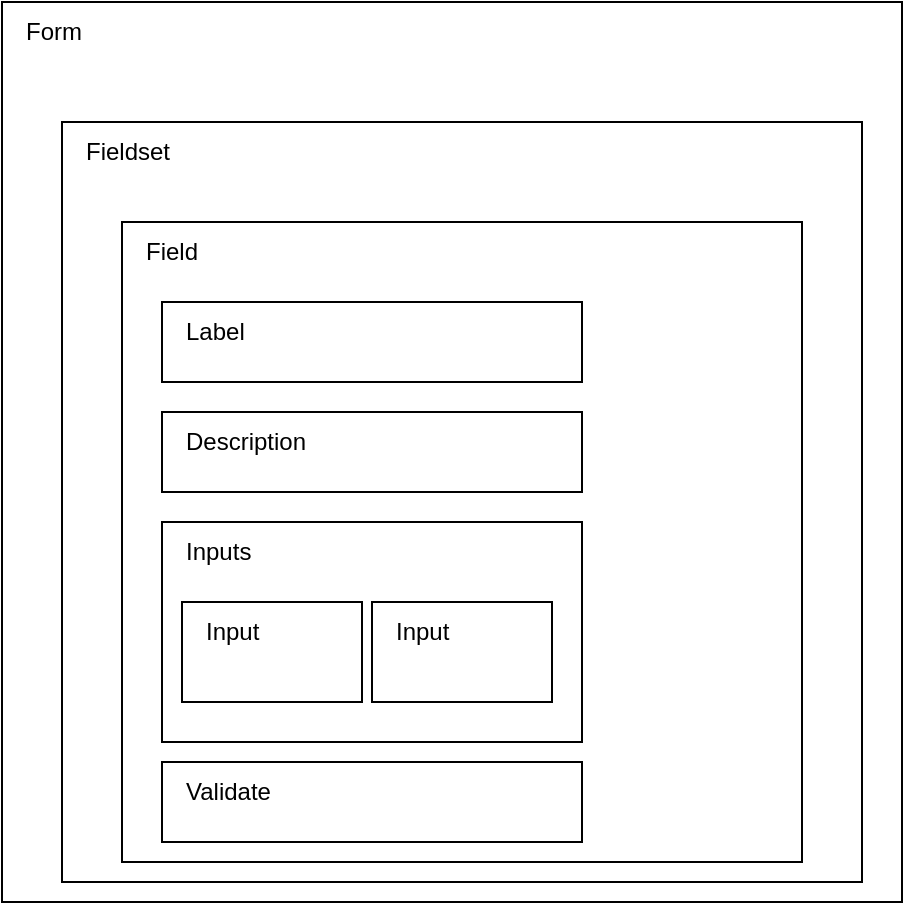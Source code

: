 <mxfile version="15.5.4" type="embed" pages="2"><diagram id="23iRSUPoRavnBvh4doch" name="Page-1"><mxGraphModel dx="934" dy="353" grid="1" gridSize="10" guides="1" tooltips="1" connect="1" arrows="1" fold="1" page="1" pageScale="1" pageWidth="827" pageHeight="1169" math="0" shadow="0"><root><mxCell id="0"/><mxCell id="1" parent="0"/><mxCell id="2" value="" style="whiteSpace=wrap;html=1;" parent="1" vertex="1"><mxGeometry x="70" y="60" width="450" height="450" as="geometry"/></mxCell><mxCell id="3" value="Form" style="text;html=1;strokeColor=none;fillColor=none;align=left;verticalAlign=middle;whiteSpace=wrap;rounded=0;" parent="1" vertex="1"><mxGeometry x="80" y="60" width="60" height="30" as="geometry"/></mxCell><mxCell id="4" value="" style="whiteSpace=wrap;html=1;" parent="1" vertex="1"><mxGeometry x="100" y="120" width="400" height="380" as="geometry"/></mxCell><mxCell id="5" value="Fieldset" style="text;html=1;strokeColor=none;fillColor=none;align=left;verticalAlign=middle;whiteSpace=wrap;rounded=0;" parent="1" vertex="1"><mxGeometry x="110" y="120" width="60" height="30" as="geometry"/></mxCell><mxCell id="6" value="" style="whiteSpace=wrap;html=1;" parent="1" vertex="1"><mxGeometry x="130" y="170" width="340" height="320" as="geometry"/></mxCell><mxCell id="7" value="Field" style="text;html=1;strokeColor=none;fillColor=none;align=left;verticalAlign=middle;whiteSpace=wrap;rounded=0;" parent="1" vertex="1"><mxGeometry x="140" y="170" width="60" height="30" as="geometry"/></mxCell><mxCell id="8" value="" style="whiteSpace=wrap;html=1;" parent="1" vertex="1"><mxGeometry x="150" y="210" width="210" height="40" as="geometry"/></mxCell><mxCell id="9" value="Label" style="text;html=1;strokeColor=none;fillColor=none;align=left;verticalAlign=middle;whiteSpace=wrap;rounded=0;" parent="1" vertex="1"><mxGeometry x="160" y="210" width="60" height="30" as="geometry"/></mxCell><mxCell id="17" value="" style="whiteSpace=wrap;html=1;" parent="1" vertex="1"><mxGeometry x="150" y="265" width="210" height="40" as="geometry"/></mxCell><mxCell id="18" value="Description" style="text;html=1;strokeColor=none;fillColor=none;align=left;verticalAlign=middle;whiteSpace=wrap;rounded=0;" parent="1" vertex="1"><mxGeometry x="160" y="265" width="60" height="30" as="geometry"/></mxCell><mxCell id="19" value="" style="whiteSpace=wrap;html=1;" parent="1" vertex="1"><mxGeometry x="150" y="320" width="210" height="110" as="geometry"/></mxCell><mxCell id="20" value="Inputs" style="text;html=1;strokeColor=none;fillColor=none;align=left;verticalAlign=middle;whiteSpace=wrap;rounded=0;" parent="1" vertex="1"><mxGeometry x="160" y="320" width="60" height="30" as="geometry"/></mxCell><mxCell id="21" value="" style="whiteSpace=wrap;html=1;" parent="1" vertex="1"><mxGeometry x="150" y="440" width="210" height="40" as="geometry"/></mxCell><mxCell id="22" value="Validate" style="text;html=1;strokeColor=none;fillColor=none;align=left;verticalAlign=middle;whiteSpace=wrap;rounded=0;" parent="1" vertex="1"><mxGeometry x="160" y="440" width="60" height="30" as="geometry"/></mxCell><mxCell id="23" value="" style="whiteSpace=wrap;html=1;" parent="1" vertex="1"><mxGeometry x="160" y="360" width="90" height="50" as="geometry"/></mxCell><mxCell id="24" value="Input" style="text;html=1;strokeColor=none;fillColor=none;align=left;verticalAlign=middle;whiteSpace=wrap;rounded=0;" parent="1" vertex="1"><mxGeometry x="170" y="360" width="60" height="30" as="geometry"/></mxCell><mxCell id="25" value="" style="whiteSpace=wrap;html=1;" parent="1" vertex="1"><mxGeometry x="255" y="360" width="90" height="50" as="geometry"/></mxCell><mxCell id="26" value="Input" style="text;html=1;strokeColor=none;fillColor=none;align=left;verticalAlign=middle;whiteSpace=wrap;rounded=0;" parent="1" vertex="1"><mxGeometry x="265" y="360" width="60" height="30" as="geometry"/></mxCell></root></mxGraphModel></diagram><diagram id="RGNXz4P0PXvrBOLzP27U" name="Page-2"><mxGraphModel dx="934" dy="353" grid="1" gridSize="10" guides="1" tooltips="1" connect="1" arrows="1" fold="1" page="1" pageScale="1" pageWidth="850" pageHeight="1100" math="0" shadow="0"><root><mxCell id="lMWz7x5XtvbWU3bWG78n-0"/><mxCell id="lMWz7x5XtvbWU3bWG78n-1" parent="lMWz7x5XtvbWU3bWG78n-0"/><mxCell id="lMWz7x5XtvbWU3bWG78n-4" style="edgeStyle=orthogonalEdgeStyle;rounded=0;orthogonalLoop=1;jettySize=auto;html=1;exitX=0.5;exitY=1;exitDx=0;exitDy=0;" parent="lMWz7x5XtvbWU3bWG78n-1" source="lMWz7x5XtvbWU3bWG78n-2" target="lMWz7x5XtvbWU3bWG78n-3" edge="1"><mxGeometry relative="1" as="geometry"/></mxCell><mxCell id="lMWz7x5XtvbWU3bWG78n-2" value="Core" style="rounded=0;whiteSpace=wrap;html=1;" parent="lMWz7x5XtvbWU3bWG78n-1" vertex="1"><mxGeometry x="240" y="310" width="120" height="60" as="geometry"/></mxCell><mxCell id="lMWz7x5XtvbWU3bWG78n-6" style="edgeStyle=orthogonalEdgeStyle;rounded=0;orthogonalLoop=1;jettySize=auto;html=1;exitX=0.5;exitY=1;exitDx=0;exitDy=0;" parent="lMWz7x5XtvbWU3bWG78n-1" source="lMWz7x5XtvbWU3bWG78n-3" target="lMWz7x5XtvbWU3bWG78n-5" edge="1"><mxGeometry relative="1" as="geometry"/></mxCell><mxCell id="lMWz7x5XtvbWU3bWG78n-3" value="Field" style="rounded=0;whiteSpace=wrap;html=1;" parent="lMWz7x5XtvbWU3bWG78n-1" vertex="1"><mxGeometry x="240" y="430" width="120" height="60" as="geometry"/></mxCell><mxCell id="lMWz7x5XtvbWU3bWG78n-5" value="FieldText" style="rounded=0;whiteSpace=wrap;html=1;" parent="lMWz7x5XtvbWU3bWG78n-1" vertex="1"><mxGeometry x="240" y="550" width="120" height="60" as="geometry"/></mxCell></root></mxGraphModel></diagram></mxfile>